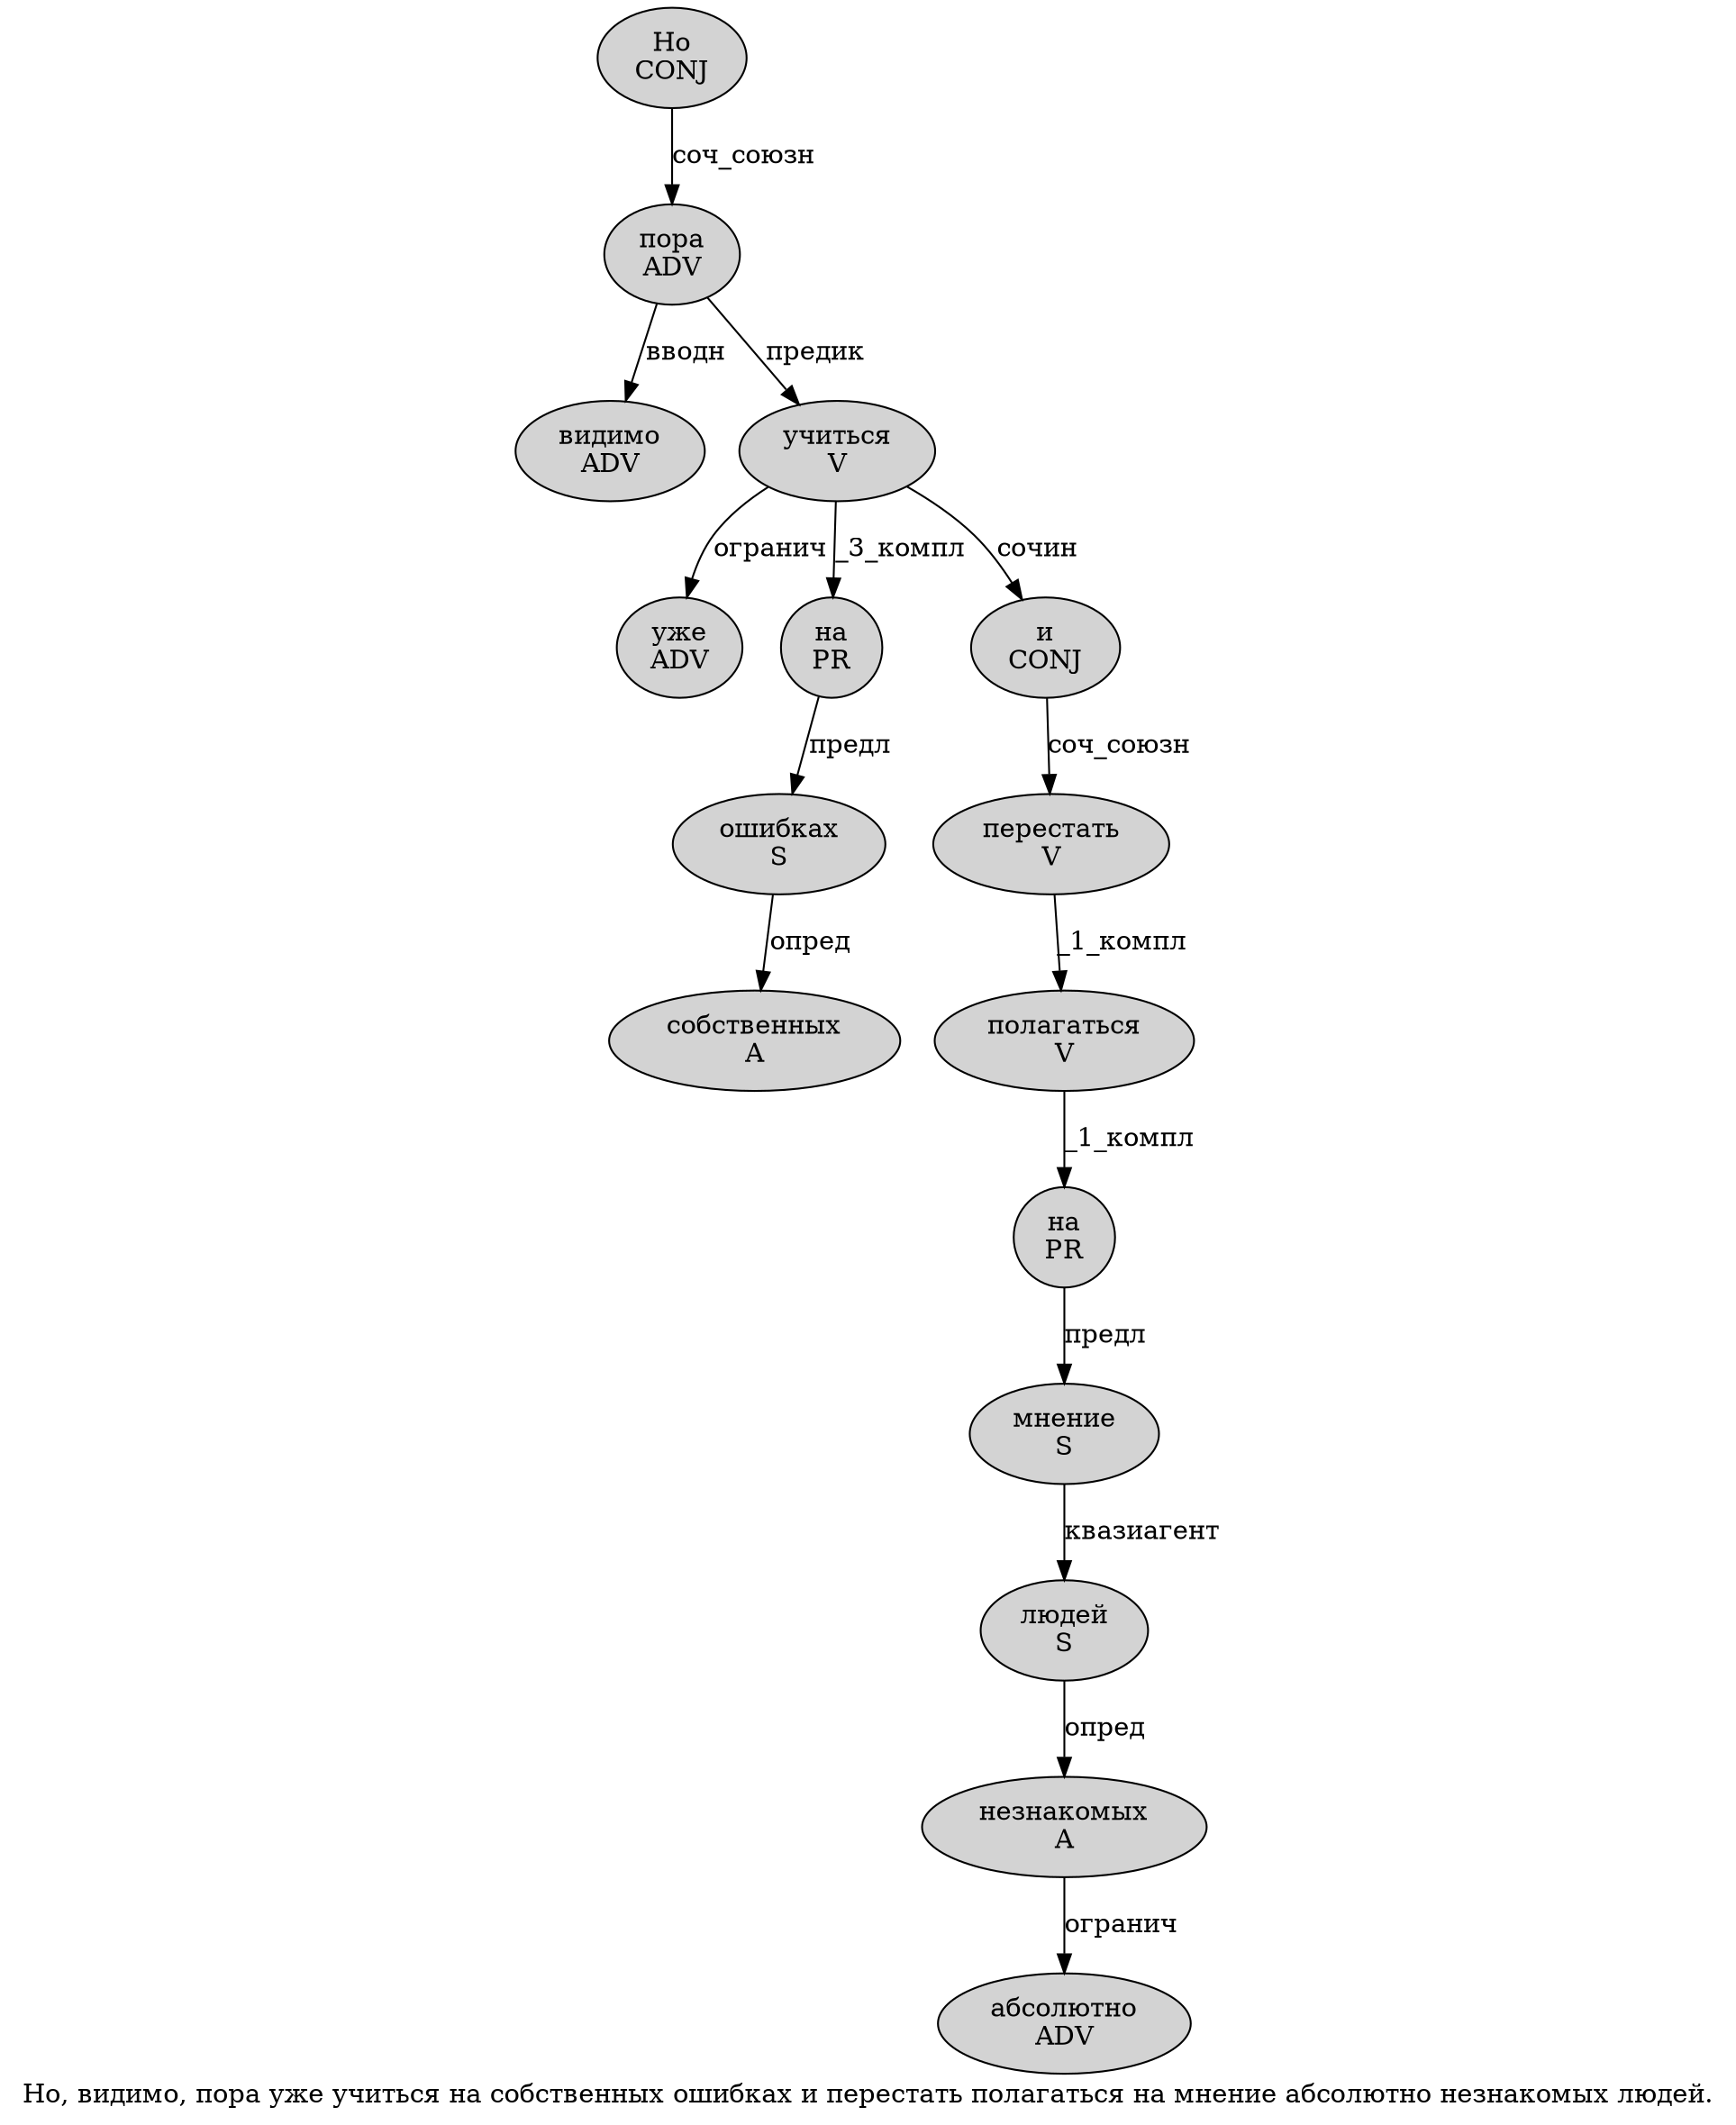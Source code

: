 digraph SENTENCE_2260 {
	graph [label="Но, видимо, пора уже учиться на собственных ошибках и перестать полагаться на мнение абсолютно незнакомых людей."]
	node [style=filled]
		0 [label="Но
CONJ" color="" fillcolor=lightgray penwidth=1 shape=ellipse]
		2 [label="видимо
ADV" color="" fillcolor=lightgray penwidth=1 shape=ellipse]
		4 [label="пора
ADV" color="" fillcolor=lightgray penwidth=1 shape=ellipse]
		5 [label="уже
ADV" color="" fillcolor=lightgray penwidth=1 shape=ellipse]
		6 [label="учиться
V" color="" fillcolor=lightgray penwidth=1 shape=ellipse]
		7 [label="на
PR" color="" fillcolor=lightgray penwidth=1 shape=ellipse]
		8 [label="собственных
A" color="" fillcolor=lightgray penwidth=1 shape=ellipse]
		9 [label="ошибках
S" color="" fillcolor=lightgray penwidth=1 shape=ellipse]
		10 [label="и
CONJ" color="" fillcolor=lightgray penwidth=1 shape=ellipse]
		11 [label="перестать
V" color="" fillcolor=lightgray penwidth=1 shape=ellipse]
		12 [label="полагаться
V" color="" fillcolor=lightgray penwidth=1 shape=ellipse]
		13 [label="на
PR" color="" fillcolor=lightgray penwidth=1 shape=ellipse]
		14 [label="мнение
S" color="" fillcolor=lightgray penwidth=1 shape=ellipse]
		15 [label="абсолютно
ADV" color="" fillcolor=lightgray penwidth=1 shape=ellipse]
		16 [label="незнакомых
A" color="" fillcolor=lightgray penwidth=1 shape=ellipse]
		17 [label="людей
S" color="" fillcolor=lightgray penwidth=1 shape=ellipse]
			12 -> 13 [label="_1_компл"]
			10 -> 11 [label="соч_союзн"]
			9 -> 8 [label="опред"]
			16 -> 15 [label="огранич"]
			6 -> 5 [label="огранич"]
			6 -> 7 [label="_3_компл"]
			6 -> 10 [label="сочин"]
			4 -> 2 [label="вводн"]
			4 -> 6 [label="предик"]
			17 -> 16 [label="опред"]
			0 -> 4 [label="соч_союзн"]
			11 -> 12 [label="_1_компл"]
			13 -> 14 [label="предл"]
			14 -> 17 [label="квазиагент"]
			7 -> 9 [label="предл"]
}